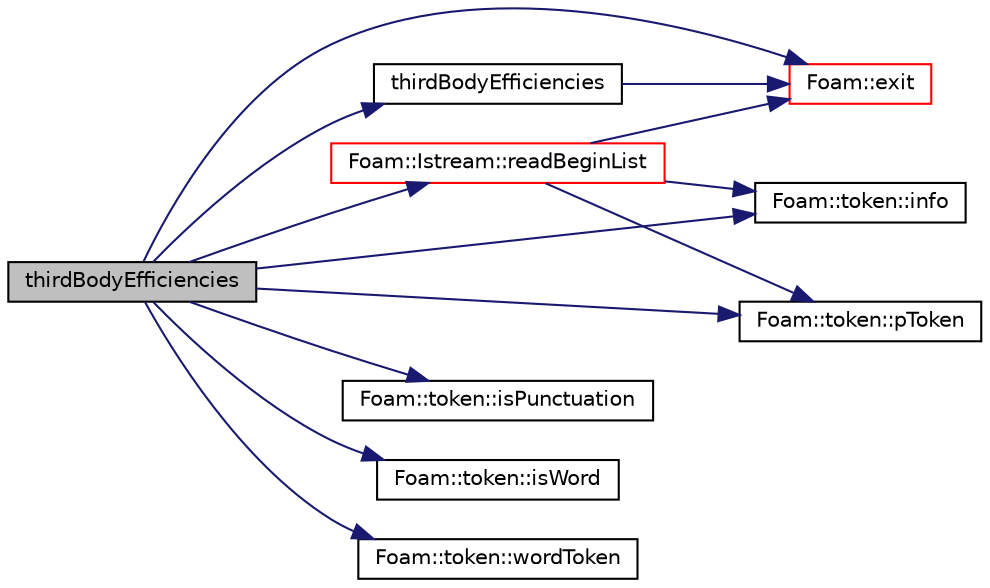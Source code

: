 digraph "thirdBodyEfficiencies"
{
  bgcolor="transparent";
  edge [fontname="Helvetica",fontsize="10",labelfontname="Helvetica",labelfontsize="10"];
  node [fontname="Helvetica",fontsize="10",shape=record];
  rankdir="LR";
  Node52 [label="thirdBodyEfficiencies",height=0.2,width=0.4,color="black", fillcolor="grey75", style="filled", fontcolor="black"];
  Node52 -> Node53 [color="midnightblue",fontsize="10",style="solid",fontname="Helvetica"];
  Node53 [label="Foam::exit",height=0.2,width=0.4,color="red",URL="$a21851.html#a06ca7250d8e89caf05243ec094843642"];
  Node52 -> Node102 [color="midnightblue",fontsize="10",style="solid",fontname="Helvetica"];
  Node102 [label="Foam::token::info",height=0.2,width=0.4,color="black",URL="$a27413.html#a861a626214ad30bd8e7ab3a8caae9966",tooltip="Return info proxy. "];
  Node52 -> Node103 [color="midnightblue",fontsize="10",style="solid",fontname="Helvetica"];
  Node103 [label="Foam::token::isPunctuation",height=0.2,width=0.4,color="black",URL="$a27413.html#a1f8107fd5ca4b0ebd4bf63cfc8ef6d2f"];
  Node52 -> Node104 [color="midnightblue",fontsize="10",style="solid",fontname="Helvetica"];
  Node104 [label="Foam::token::isWord",height=0.2,width=0.4,color="black",URL="$a27413.html#ace6d5ecd2736d19990a7c12e0fe5a745"];
  Node52 -> Node105 [color="midnightblue",fontsize="10",style="solid",fontname="Helvetica"];
  Node105 [label="Foam::token::pToken",height=0.2,width=0.4,color="black",URL="$a27413.html#a55ae465a45ae8b4deb5302c276267ae2"];
  Node52 -> Node106 [color="midnightblue",fontsize="10",style="solid",fontname="Helvetica"];
  Node106 [label="Foam::Istream::readBeginList",height=0.2,width=0.4,color="red",URL="$a27341.html#adb9b1a5ac1aacc94b9998439303acfa7"];
  Node106 -> Node53 [color="midnightblue",fontsize="10",style="solid",fontname="Helvetica"];
  Node106 -> Node102 [color="midnightblue",fontsize="10",style="solid",fontname="Helvetica"];
  Node106 -> Node105 [color="midnightblue",fontsize="10",style="solid",fontname="Helvetica"];
  Node52 -> Node110 [color="midnightblue",fontsize="10",style="solid",fontname="Helvetica"];
  Node110 [label="thirdBodyEfficiencies",height=0.2,width=0.4,color="black",URL="$a31665.html#a6f7f5f2d60b402acd20b73382deec737",tooltip="Construct from components. "];
  Node110 -> Node53 [color="midnightblue",fontsize="10",style="solid",fontname="Helvetica"];
  Node52 -> Node111 [color="midnightblue",fontsize="10",style="solid",fontname="Helvetica"];
  Node111 [label="Foam::token::wordToken",height=0.2,width=0.4,color="black",URL="$a27413.html#ad910f760295c279f583c11a6e4d445c8"];
}
